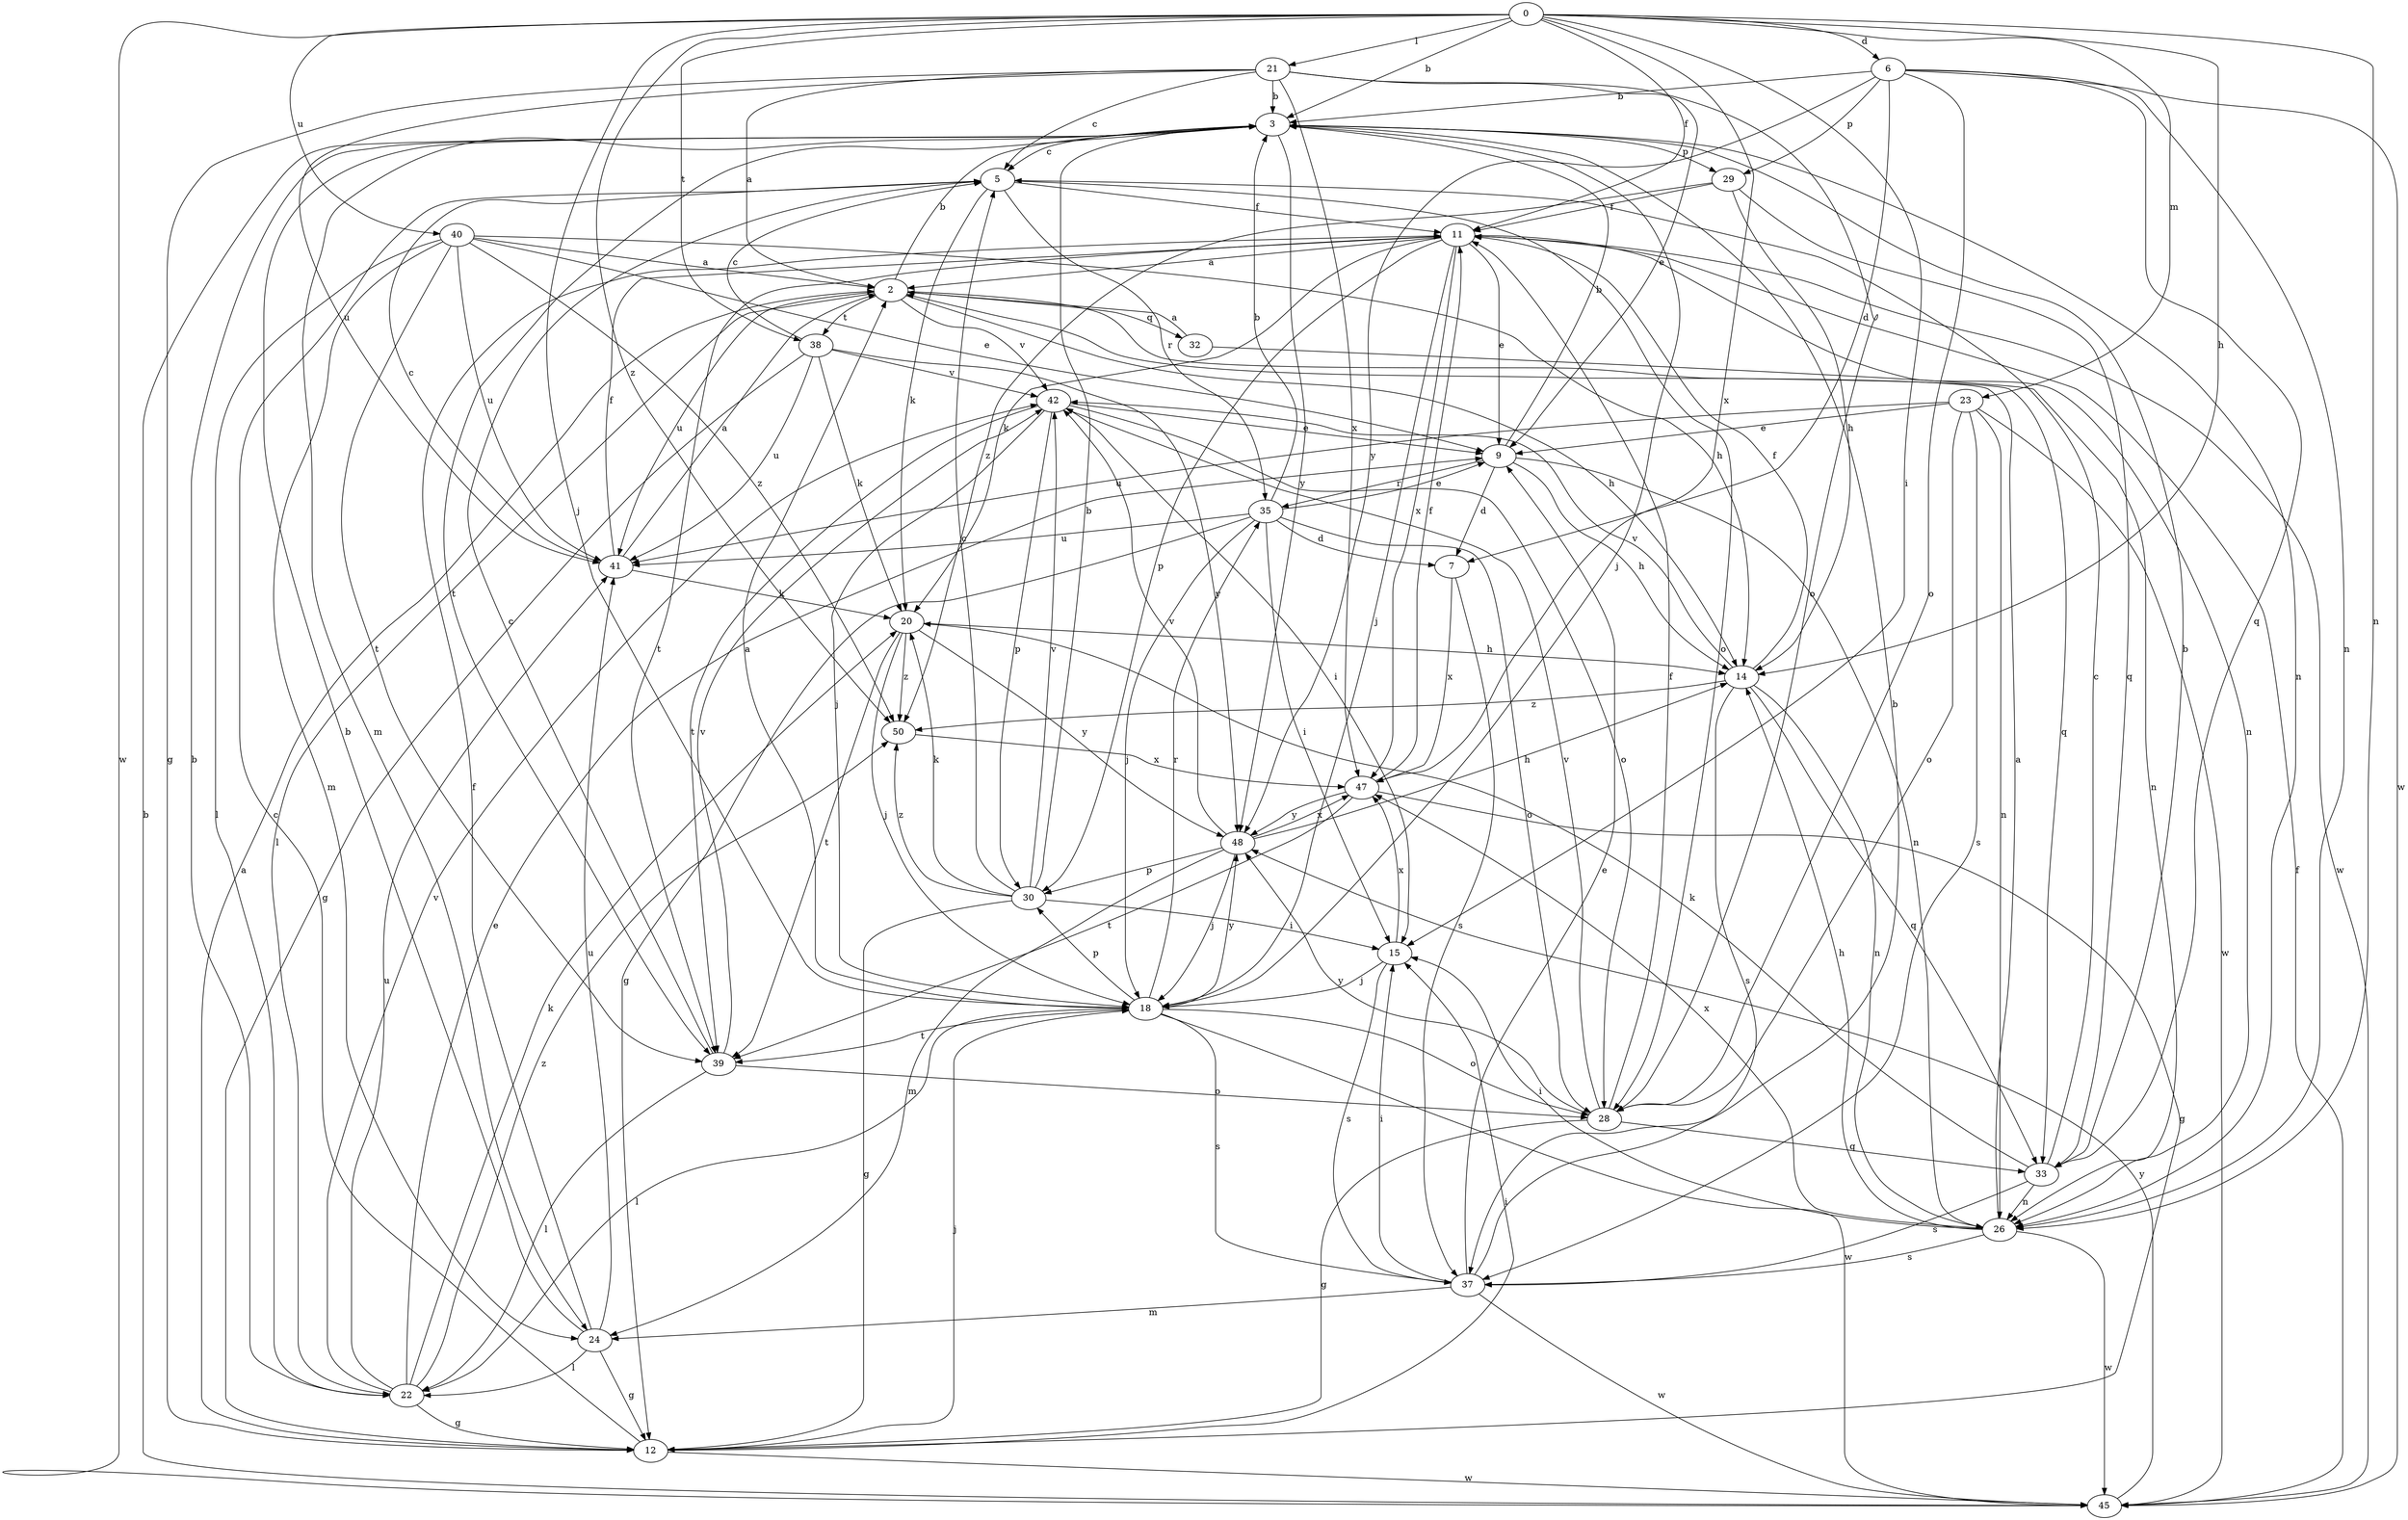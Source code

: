 strict digraph  {
0;
2;
3;
5;
6;
7;
9;
11;
12;
14;
15;
18;
20;
21;
22;
23;
24;
26;
28;
29;
30;
32;
33;
35;
37;
38;
39;
40;
41;
42;
45;
47;
48;
50;
0 -> 3  [label=b];
0 -> 6  [label=d];
0 -> 11  [label=f];
0 -> 14  [label=h];
0 -> 15  [label=i];
0 -> 18  [label=j];
0 -> 21  [label=l];
0 -> 23  [label=m];
0 -> 26  [label=n];
0 -> 38  [label=t];
0 -> 40  [label=u];
0 -> 45  [label=w];
0 -> 47  [label=x];
0 -> 50  [label=z];
2 -> 3  [label=b];
2 -> 14  [label=h];
2 -> 22  [label=l];
2 -> 32  [label=q];
2 -> 33  [label=q];
2 -> 38  [label=t];
2 -> 41  [label=u];
2 -> 42  [label=v];
3 -> 5  [label=c];
3 -> 18  [label=j];
3 -> 24  [label=m];
3 -> 26  [label=n];
3 -> 29  [label=p];
3 -> 39  [label=t];
3 -> 48  [label=y];
5 -> 11  [label=f];
5 -> 20  [label=k];
5 -> 28  [label=o];
5 -> 35  [label=r];
6 -> 3  [label=b];
6 -> 7  [label=d];
6 -> 26  [label=n];
6 -> 28  [label=o];
6 -> 29  [label=p];
6 -> 33  [label=q];
6 -> 45  [label=w];
6 -> 48  [label=y];
7 -> 37  [label=s];
7 -> 47  [label=x];
9 -> 3  [label=b];
9 -> 7  [label=d];
9 -> 14  [label=h];
9 -> 26  [label=n];
9 -> 35  [label=r];
11 -> 2  [label=a];
11 -> 9  [label=e];
11 -> 18  [label=j];
11 -> 20  [label=k];
11 -> 26  [label=n];
11 -> 30  [label=p];
11 -> 39  [label=t];
11 -> 45  [label=w];
11 -> 47  [label=x];
12 -> 2  [label=a];
12 -> 5  [label=c];
12 -> 15  [label=i];
12 -> 18  [label=j];
12 -> 45  [label=w];
14 -> 11  [label=f];
14 -> 26  [label=n];
14 -> 33  [label=q];
14 -> 37  [label=s];
14 -> 42  [label=v];
14 -> 50  [label=z];
15 -> 18  [label=j];
15 -> 37  [label=s];
15 -> 47  [label=x];
18 -> 2  [label=a];
18 -> 22  [label=l];
18 -> 28  [label=o];
18 -> 30  [label=p];
18 -> 35  [label=r];
18 -> 37  [label=s];
18 -> 39  [label=t];
18 -> 45  [label=w];
18 -> 48  [label=y];
20 -> 14  [label=h];
20 -> 18  [label=j];
20 -> 39  [label=t];
20 -> 48  [label=y];
20 -> 50  [label=z];
21 -> 2  [label=a];
21 -> 3  [label=b];
21 -> 5  [label=c];
21 -> 9  [label=e];
21 -> 12  [label=g];
21 -> 28  [label=o];
21 -> 41  [label=u];
21 -> 47  [label=x];
22 -> 3  [label=b];
22 -> 9  [label=e];
22 -> 12  [label=g];
22 -> 20  [label=k];
22 -> 41  [label=u];
22 -> 42  [label=v];
22 -> 50  [label=z];
23 -> 9  [label=e];
23 -> 26  [label=n];
23 -> 28  [label=o];
23 -> 37  [label=s];
23 -> 41  [label=u];
23 -> 45  [label=w];
24 -> 3  [label=b];
24 -> 11  [label=f];
24 -> 12  [label=g];
24 -> 22  [label=l];
24 -> 41  [label=u];
26 -> 2  [label=a];
26 -> 14  [label=h];
26 -> 15  [label=i];
26 -> 37  [label=s];
26 -> 45  [label=w];
26 -> 47  [label=x];
28 -> 11  [label=f];
28 -> 12  [label=g];
28 -> 33  [label=q];
28 -> 42  [label=v];
28 -> 48  [label=y];
29 -> 11  [label=f];
29 -> 14  [label=h];
29 -> 33  [label=q];
29 -> 50  [label=z];
30 -> 3  [label=b];
30 -> 5  [label=c];
30 -> 12  [label=g];
30 -> 15  [label=i];
30 -> 20  [label=k];
30 -> 42  [label=v];
30 -> 50  [label=z];
32 -> 2  [label=a];
32 -> 26  [label=n];
33 -> 3  [label=b];
33 -> 5  [label=c];
33 -> 20  [label=k];
33 -> 26  [label=n];
33 -> 37  [label=s];
35 -> 3  [label=b];
35 -> 7  [label=d];
35 -> 9  [label=e];
35 -> 12  [label=g];
35 -> 15  [label=i];
35 -> 18  [label=j];
35 -> 28  [label=o];
35 -> 41  [label=u];
37 -> 3  [label=b];
37 -> 9  [label=e];
37 -> 15  [label=i];
37 -> 24  [label=m];
37 -> 45  [label=w];
38 -> 5  [label=c];
38 -> 12  [label=g];
38 -> 20  [label=k];
38 -> 41  [label=u];
38 -> 42  [label=v];
38 -> 48  [label=y];
39 -> 5  [label=c];
39 -> 22  [label=l];
39 -> 28  [label=o];
39 -> 42  [label=v];
40 -> 2  [label=a];
40 -> 9  [label=e];
40 -> 14  [label=h];
40 -> 22  [label=l];
40 -> 24  [label=m];
40 -> 39  [label=t];
40 -> 41  [label=u];
40 -> 50  [label=z];
41 -> 2  [label=a];
41 -> 5  [label=c];
41 -> 11  [label=f];
41 -> 20  [label=k];
42 -> 9  [label=e];
42 -> 15  [label=i];
42 -> 18  [label=j];
42 -> 28  [label=o];
42 -> 30  [label=p];
42 -> 39  [label=t];
45 -> 3  [label=b];
45 -> 11  [label=f];
45 -> 48  [label=y];
47 -> 11  [label=f];
47 -> 12  [label=g];
47 -> 39  [label=t];
47 -> 48  [label=y];
48 -> 14  [label=h];
48 -> 18  [label=j];
48 -> 24  [label=m];
48 -> 30  [label=p];
48 -> 42  [label=v];
48 -> 47  [label=x];
50 -> 47  [label=x];
}
